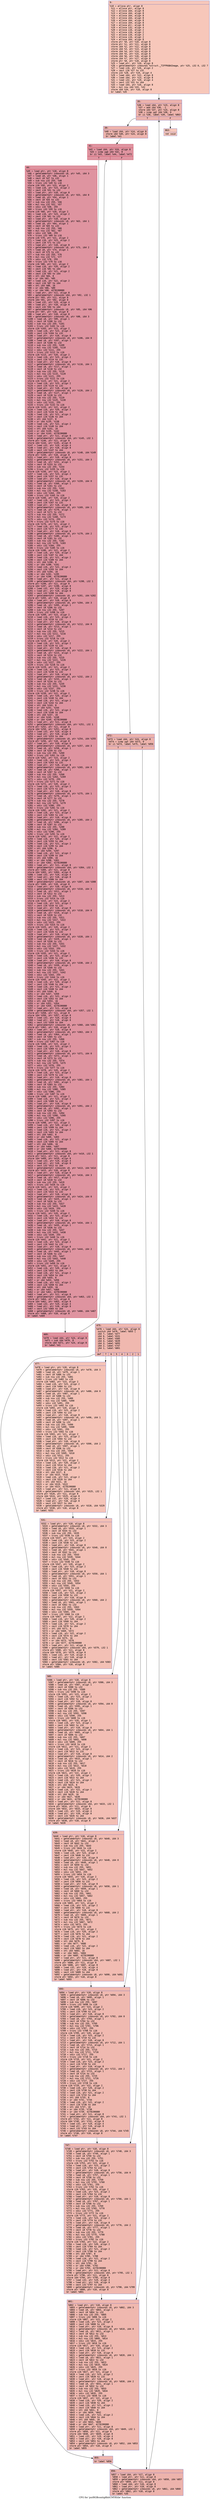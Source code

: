 digraph "CFG for 'putRGBcontig8bitCMYKtile' function" {
	label="CFG for 'putRGBcontig8bitCMYKtile' function";

	Node0x600002a29810 [shape=record,color="#3d50c3ff", style=filled, fillcolor="#ec7f6370" fontname="Courier",label="{9:\l|  %10 = alloca ptr, align 8\l  %11 = alloca ptr, align 8\l  %12 = alloca i64, align 8\l  %13 = alloca i64, align 8\l  %14 = alloca i64, align 8\l  %15 = alloca i64, align 8\l  %16 = alloca i64, align 8\l  %17 = alloca i64, align 8\l  %18 = alloca ptr, align 8\l  %19 = alloca i32, align 4\l  %20 = alloca i16, align 2\l  %21 = alloca i16, align 2\l  %22 = alloca i16, align 2\l  %23 = alloca i16, align 2\l  %24 = alloca i64, align 8\l  store ptr %0, ptr %10, align 8\l  store ptr %1, ptr %11, align 8\l  store i64 %2, ptr %12, align 8\l  store i64 %3, ptr %13, align 8\l  store i64 %4, ptr %14, align 8\l  store i64 %5, ptr %15, align 8\l  store i64 %6, ptr %16, align 8\l  store i64 %7, ptr %17, align 8\l  store ptr %8, ptr %18, align 8\l  %25 = load ptr, ptr %10, align 8\l  %26 = getelementptr inbounds %struct._TIFFRGBAImage, ptr %25, i32 0, i32 7\l  %27 = load i16, ptr %26, align 2\l  %28 = zext i16 %27 to i32\l  store i32 %28, ptr %19, align 4\l  %29 = load i64, ptr %12, align 8\l  %30 = load i64, ptr %13, align 8\l  %31 = load i32, ptr %19, align 4\l  %32 = sext i32 %31 to i64\l  %33 = load i64, ptr %16, align 8\l  %34 = mul nsw i64 %33, %32\l  store i64 %34, ptr %16, align 8\l  br label %35\l}"];
	Node0x600002a29810 -> Node0x600002a29860[tooltip="9 -> 35\nProbability 100.00%" ];
	Node0x600002a29860 [shape=record,color="#3d50c3ff", style=filled, fillcolor="#d6524470" fontname="Courier",label="{35:\l|  %36 = load i64, ptr %15, align 8\l  %37 = add i64 %36, -1\l  store i64 %37, ptr %15, align 8\l  %38 = icmp ugt i64 %36, 0\l  br i1 %38, label %39, label %863\l|{<s0>T|<s1>F}}"];
	Node0x600002a29860:s0 -> Node0x600002a298b0[tooltip="35 -> 39\nProbability 96.88%" ];
	Node0x600002a29860:s1 -> Node0x600002a29d60[tooltip="35 -> 863\nProbability 3.12%" ];
	Node0x600002a298b0 [shape=record,color="#3d50c3ff", style=filled, fillcolor="#d6524470" fontname="Courier",label="{39:\l|  %40 = load i64, ptr %14, align 8\l  store i64 %40, ptr %24, align 8\l  br label %41\l}"];
	Node0x600002a298b0 -> Node0x600002a29900[tooltip="39 -> 41\nProbability 100.00%" ];
	Node0x600002a29900 [shape=record,color="#b70d28ff", style=filled, fillcolor="#b70d2870" fontname="Courier",label="{41:\l|  %42 = load i64, ptr %24, align 8\l  %43 = icmp uge i64 %42, 8\l  br i1 %43, label %44, label %472\l|{<s0>T|<s1>F}}"];
	Node0x600002a29900:s0 -> Node0x600002a29950[tooltip="41 -> 44\nProbability 96.88%" ];
	Node0x600002a29900:s1 -> Node0x600002a299f0[tooltip="41 -> 472\nProbability 3.12%" ];
	Node0x600002a29950 [shape=record,color="#b70d28ff", style=filled, fillcolor="#b70d2870" fontname="Courier",label="{44:\l|  %45 = load ptr, ptr %18, align 8\l  %46 = getelementptr inbounds i8, ptr %45, i64 3\l  %47 = load i8, ptr %46, align 1\l  %48 = zext i8 %47 to i32\l  %49 = sub nsw i32 255, %48\l  %50 = trunc i32 %49 to i16\l  store i16 %50, ptr %23, align 2\l  %51 = load i16, ptr %23, align 2\l  %52 = zext i16 %51 to i32\l  %53 = load ptr, ptr %18, align 8\l  %54 = getelementptr inbounds i8, ptr %53, i64 0\l  %55 = load i8, ptr %54, align 1\l  %56 = zext i8 %55 to i32\l  %57 = sub nsw i32 255, %56\l  %58 = mul nsw i32 %52, %57\l  %59 = sdiv i32 %58, 255\l  %60 = trunc i32 %59 to i16\l  store i16 %60, ptr %20, align 2\l  %61 = load i16, ptr %23, align 2\l  %62 = zext i16 %61 to i32\l  %63 = load ptr, ptr %18, align 8\l  %64 = getelementptr inbounds i8, ptr %63, i64 1\l  %65 = load i8, ptr %64, align 1\l  %66 = zext i8 %65 to i32\l  %67 = sub nsw i32 255, %66\l  %68 = mul nsw i32 %62, %67\l  %69 = sdiv i32 %68, 255\l  %70 = trunc i32 %69 to i16\l  store i16 %70, ptr %21, align 2\l  %71 = load i16, ptr %23, align 2\l  %72 = zext i16 %71 to i32\l  %73 = load ptr, ptr %18, align 8\l  %74 = getelementptr inbounds i8, ptr %73, i64 2\l  %75 = load i8, ptr %74, align 1\l  %76 = zext i8 %75 to i32\l  %77 = sub nsw i32 255, %76\l  %78 = mul nsw i32 %72, %77\l  %79 = sdiv i32 %78, 255\l  %80 = trunc i32 %79 to i16\l  store i16 %80, ptr %22, align 2\l  %81 = load i16, ptr %20, align 2\l  %82 = zext i16 %81 to i64\l  %83 = load i16, ptr %21, align 2\l  %84 = zext i16 %83 to i64\l  %85 = shl i64 %84, 8\l  %86 = or i64 %82, %85\l  %87 = load i16, ptr %22, align 2\l  %88 = zext i16 %87 to i64\l  %89 = shl i64 %88, 16\l  %90 = or i64 %86, %89\l  %91 = or i64 %90, 4278190080\l  %92 = load ptr, ptr %11, align 8\l  %93 = getelementptr inbounds i64, ptr %92, i32 1\l  store ptr %93, ptr %11, align 8\l  store i64 %91, ptr %92, align 8\l  %94 = load i32, ptr %19, align 4\l  %95 = load ptr, ptr %18, align 8\l  %96 = sext i32 %94 to i64\l  %97 = getelementptr inbounds i8, ptr %95, i64 %96\l  store ptr %97, ptr %18, align 8\l  %98 = load ptr, ptr %18, align 8\l  %99 = getelementptr inbounds i8, ptr %98, i64 3\l  %100 = load i8, ptr %99, align 1\l  %101 = zext i8 %100 to i32\l  %102 = sub nsw i32 255, %101\l  %103 = trunc i32 %102 to i16\l  store i16 %103, ptr %23, align 2\l  %104 = load i16, ptr %23, align 2\l  %105 = zext i16 %104 to i32\l  %106 = load ptr, ptr %18, align 8\l  %107 = getelementptr inbounds i8, ptr %106, i64 0\l  %108 = load i8, ptr %107, align 1\l  %109 = zext i8 %108 to i32\l  %110 = sub nsw i32 255, %109\l  %111 = mul nsw i32 %105, %110\l  %112 = sdiv i32 %111, 255\l  %113 = trunc i32 %112 to i16\l  store i16 %113, ptr %20, align 2\l  %114 = load i16, ptr %23, align 2\l  %115 = zext i16 %114 to i32\l  %116 = load ptr, ptr %18, align 8\l  %117 = getelementptr inbounds i8, ptr %116, i64 1\l  %118 = load i8, ptr %117, align 1\l  %119 = zext i8 %118 to i32\l  %120 = sub nsw i32 255, %119\l  %121 = mul nsw i32 %115, %120\l  %122 = sdiv i32 %121, 255\l  %123 = trunc i32 %122 to i16\l  store i16 %123, ptr %21, align 2\l  %124 = load i16, ptr %23, align 2\l  %125 = zext i16 %124 to i32\l  %126 = load ptr, ptr %18, align 8\l  %127 = getelementptr inbounds i8, ptr %126, i64 2\l  %128 = load i8, ptr %127, align 1\l  %129 = zext i8 %128 to i32\l  %130 = sub nsw i32 255, %129\l  %131 = mul nsw i32 %125, %130\l  %132 = sdiv i32 %131, 255\l  %133 = trunc i32 %132 to i16\l  store i16 %133, ptr %22, align 2\l  %134 = load i16, ptr %20, align 2\l  %135 = zext i16 %134 to i64\l  %136 = load i16, ptr %21, align 2\l  %137 = zext i16 %136 to i64\l  %138 = shl i64 %137, 8\l  %139 = or i64 %135, %138\l  %140 = load i16, ptr %22, align 2\l  %141 = zext i16 %140 to i64\l  %142 = shl i64 %141, 16\l  %143 = or i64 %139, %142\l  %144 = or i64 %143, 4278190080\l  %145 = load ptr, ptr %11, align 8\l  %146 = getelementptr inbounds i64, ptr %145, i32 1\l  store ptr %146, ptr %11, align 8\l  store i64 %144, ptr %145, align 8\l  %147 = load i32, ptr %19, align 4\l  %148 = load ptr, ptr %18, align 8\l  %149 = sext i32 %147 to i64\l  %150 = getelementptr inbounds i8, ptr %148, i64 %149\l  store ptr %150, ptr %18, align 8\l  %151 = load ptr, ptr %18, align 8\l  %152 = getelementptr inbounds i8, ptr %151, i64 3\l  %153 = load i8, ptr %152, align 1\l  %154 = zext i8 %153 to i32\l  %155 = sub nsw i32 255, %154\l  %156 = trunc i32 %155 to i16\l  store i16 %156, ptr %23, align 2\l  %157 = load i16, ptr %23, align 2\l  %158 = zext i16 %157 to i32\l  %159 = load ptr, ptr %18, align 8\l  %160 = getelementptr inbounds i8, ptr %159, i64 0\l  %161 = load i8, ptr %160, align 1\l  %162 = zext i8 %161 to i32\l  %163 = sub nsw i32 255, %162\l  %164 = mul nsw i32 %158, %163\l  %165 = sdiv i32 %164, 255\l  %166 = trunc i32 %165 to i16\l  store i16 %166, ptr %20, align 2\l  %167 = load i16, ptr %23, align 2\l  %168 = zext i16 %167 to i32\l  %169 = load ptr, ptr %18, align 8\l  %170 = getelementptr inbounds i8, ptr %169, i64 1\l  %171 = load i8, ptr %170, align 1\l  %172 = zext i8 %171 to i32\l  %173 = sub nsw i32 255, %172\l  %174 = mul nsw i32 %168, %173\l  %175 = sdiv i32 %174, 255\l  %176 = trunc i32 %175 to i16\l  store i16 %176, ptr %21, align 2\l  %177 = load i16, ptr %23, align 2\l  %178 = zext i16 %177 to i32\l  %179 = load ptr, ptr %18, align 8\l  %180 = getelementptr inbounds i8, ptr %179, i64 2\l  %181 = load i8, ptr %180, align 1\l  %182 = zext i8 %181 to i32\l  %183 = sub nsw i32 255, %182\l  %184 = mul nsw i32 %178, %183\l  %185 = sdiv i32 %184, 255\l  %186 = trunc i32 %185 to i16\l  store i16 %186, ptr %22, align 2\l  %187 = load i16, ptr %20, align 2\l  %188 = zext i16 %187 to i64\l  %189 = load i16, ptr %21, align 2\l  %190 = zext i16 %189 to i64\l  %191 = shl i64 %190, 8\l  %192 = or i64 %188, %191\l  %193 = load i16, ptr %22, align 2\l  %194 = zext i16 %193 to i64\l  %195 = shl i64 %194, 16\l  %196 = or i64 %192, %195\l  %197 = or i64 %196, 4278190080\l  %198 = load ptr, ptr %11, align 8\l  %199 = getelementptr inbounds i64, ptr %198, i32 1\l  store ptr %199, ptr %11, align 8\l  store i64 %197, ptr %198, align 8\l  %200 = load i32, ptr %19, align 4\l  %201 = load ptr, ptr %18, align 8\l  %202 = sext i32 %200 to i64\l  %203 = getelementptr inbounds i8, ptr %201, i64 %202\l  store ptr %203, ptr %18, align 8\l  %204 = load ptr, ptr %18, align 8\l  %205 = getelementptr inbounds i8, ptr %204, i64 3\l  %206 = load i8, ptr %205, align 1\l  %207 = zext i8 %206 to i32\l  %208 = sub nsw i32 255, %207\l  %209 = trunc i32 %208 to i16\l  store i16 %209, ptr %23, align 2\l  %210 = load i16, ptr %23, align 2\l  %211 = zext i16 %210 to i32\l  %212 = load ptr, ptr %18, align 8\l  %213 = getelementptr inbounds i8, ptr %212, i64 0\l  %214 = load i8, ptr %213, align 1\l  %215 = zext i8 %214 to i32\l  %216 = sub nsw i32 255, %215\l  %217 = mul nsw i32 %211, %216\l  %218 = sdiv i32 %217, 255\l  %219 = trunc i32 %218 to i16\l  store i16 %219, ptr %20, align 2\l  %220 = load i16, ptr %23, align 2\l  %221 = zext i16 %220 to i32\l  %222 = load ptr, ptr %18, align 8\l  %223 = getelementptr inbounds i8, ptr %222, i64 1\l  %224 = load i8, ptr %223, align 1\l  %225 = zext i8 %224 to i32\l  %226 = sub nsw i32 255, %225\l  %227 = mul nsw i32 %221, %226\l  %228 = sdiv i32 %227, 255\l  %229 = trunc i32 %228 to i16\l  store i16 %229, ptr %21, align 2\l  %230 = load i16, ptr %23, align 2\l  %231 = zext i16 %230 to i32\l  %232 = load ptr, ptr %18, align 8\l  %233 = getelementptr inbounds i8, ptr %232, i64 2\l  %234 = load i8, ptr %233, align 1\l  %235 = zext i8 %234 to i32\l  %236 = sub nsw i32 255, %235\l  %237 = mul nsw i32 %231, %236\l  %238 = sdiv i32 %237, 255\l  %239 = trunc i32 %238 to i16\l  store i16 %239, ptr %22, align 2\l  %240 = load i16, ptr %20, align 2\l  %241 = zext i16 %240 to i64\l  %242 = load i16, ptr %21, align 2\l  %243 = zext i16 %242 to i64\l  %244 = shl i64 %243, 8\l  %245 = or i64 %241, %244\l  %246 = load i16, ptr %22, align 2\l  %247 = zext i16 %246 to i64\l  %248 = shl i64 %247, 16\l  %249 = or i64 %245, %248\l  %250 = or i64 %249, 4278190080\l  %251 = load ptr, ptr %11, align 8\l  %252 = getelementptr inbounds i64, ptr %251, i32 1\l  store ptr %252, ptr %11, align 8\l  store i64 %250, ptr %251, align 8\l  %253 = load i32, ptr %19, align 4\l  %254 = load ptr, ptr %18, align 8\l  %255 = sext i32 %253 to i64\l  %256 = getelementptr inbounds i8, ptr %254, i64 %255\l  store ptr %256, ptr %18, align 8\l  %257 = load ptr, ptr %18, align 8\l  %258 = getelementptr inbounds i8, ptr %257, i64 3\l  %259 = load i8, ptr %258, align 1\l  %260 = zext i8 %259 to i32\l  %261 = sub nsw i32 255, %260\l  %262 = trunc i32 %261 to i16\l  store i16 %262, ptr %23, align 2\l  %263 = load i16, ptr %23, align 2\l  %264 = zext i16 %263 to i32\l  %265 = load ptr, ptr %18, align 8\l  %266 = getelementptr inbounds i8, ptr %265, i64 0\l  %267 = load i8, ptr %266, align 1\l  %268 = zext i8 %267 to i32\l  %269 = sub nsw i32 255, %268\l  %270 = mul nsw i32 %264, %269\l  %271 = sdiv i32 %270, 255\l  %272 = trunc i32 %271 to i16\l  store i16 %272, ptr %20, align 2\l  %273 = load i16, ptr %23, align 2\l  %274 = zext i16 %273 to i32\l  %275 = load ptr, ptr %18, align 8\l  %276 = getelementptr inbounds i8, ptr %275, i64 1\l  %277 = load i8, ptr %276, align 1\l  %278 = zext i8 %277 to i32\l  %279 = sub nsw i32 255, %278\l  %280 = mul nsw i32 %274, %279\l  %281 = sdiv i32 %280, 255\l  %282 = trunc i32 %281 to i16\l  store i16 %282, ptr %21, align 2\l  %283 = load i16, ptr %23, align 2\l  %284 = zext i16 %283 to i32\l  %285 = load ptr, ptr %18, align 8\l  %286 = getelementptr inbounds i8, ptr %285, i64 2\l  %287 = load i8, ptr %286, align 1\l  %288 = zext i8 %287 to i32\l  %289 = sub nsw i32 255, %288\l  %290 = mul nsw i32 %284, %289\l  %291 = sdiv i32 %290, 255\l  %292 = trunc i32 %291 to i16\l  store i16 %292, ptr %22, align 2\l  %293 = load i16, ptr %20, align 2\l  %294 = zext i16 %293 to i64\l  %295 = load i16, ptr %21, align 2\l  %296 = zext i16 %295 to i64\l  %297 = shl i64 %296, 8\l  %298 = or i64 %294, %297\l  %299 = load i16, ptr %22, align 2\l  %300 = zext i16 %299 to i64\l  %301 = shl i64 %300, 16\l  %302 = or i64 %298, %301\l  %303 = or i64 %302, 4278190080\l  %304 = load ptr, ptr %11, align 8\l  %305 = getelementptr inbounds i64, ptr %304, i32 1\l  store ptr %305, ptr %11, align 8\l  store i64 %303, ptr %304, align 8\l  %306 = load i32, ptr %19, align 4\l  %307 = load ptr, ptr %18, align 8\l  %308 = sext i32 %306 to i64\l  %309 = getelementptr inbounds i8, ptr %307, i64 %308\l  store ptr %309, ptr %18, align 8\l  %310 = load ptr, ptr %18, align 8\l  %311 = getelementptr inbounds i8, ptr %310, i64 3\l  %312 = load i8, ptr %311, align 1\l  %313 = zext i8 %312 to i32\l  %314 = sub nsw i32 255, %313\l  %315 = trunc i32 %314 to i16\l  store i16 %315, ptr %23, align 2\l  %316 = load i16, ptr %23, align 2\l  %317 = zext i16 %316 to i32\l  %318 = load ptr, ptr %18, align 8\l  %319 = getelementptr inbounds i8, ptr %318, i64 0\l  %320 = load i8, ptr %319, align 1\l  %321 = zext i8 %320 to i32\l  %322 = sub nsw i32 255, %321\l  %323 = mul nsw i32 %317, %322\l  %324 = sdiv i32 %323, 255\l  %325 = trunc i32 %324 to i16\l  store i16 %325, ptr %20, align 2\l  %326 = load i16, ptr %23, align 2\l  %327 = zext i16 %326 to i32\l  %328 = load ptr, ptr %18, align 8\l  %329 = getelementptr inbounds i8, ptr %328, i64 1\l  %330 = load i8, ptr %329, align 1\l  %331 = zext i8 %330 to i32\l  %332 = sub nsw i32 255, %331\l  %333 = mul nsw i32 %327, %332\l  %334 = sdiv i32 %333, 255\l  %335 = trunc i32 %334 to i16\l  store i16 %335, ptr %21, align 2\l  %336 = load i16, ptr %23, align 2\l  %337 = zext i16 %336 to i32\l  %338 = load ptr, ptr %18, align 8\l  %339 = getelementptr inbounds i8, ptr %338, i64 2\l  %340 = load i8, ptr %339, align 1\l  %341 = zext i8 %340 to i32\l  %342 = sub nsw i32 255, %341\l  %343 = mul nsw i32 %337, %342\l  %344 = sdiv i32 %343, 255\l  %345 = trunc i32 %344 to i16\l  store i16 %345, ptr %22, align 2\l  %346 = load i16, ptr %20, align 2\l  %347 = zext i16 %346 to i64\l  %348 = load i16, ptr %21, align 2\l  %349 = zext i16 %348 to i64\l  %350 = shl i64 %349, 8\l  %351 = or i64 %347, %350\l  %352 = load i16, ptr %22, align 2\l  %353 = zext i16 %352 to i64\l  %354 = shl i64 %353, 16\l  %355 = or i64 %351, %354\l  %356 = or i64 %355, 4278190080\l  %357 = load ptr, ptr %11, align 8\l  %358 = getelementptr inbounds i64, ptr %357, i32 1\l  store ptr %358, ptr %11, align 8\l  store i64 %356, ptr %357, align 8\l  %359 = load i32, ptr %19, align 4\l  %360 = load ptr, ptr %18, align 8\l  %361 = sext i32 %359 to i64\l  %362 = getelementptr inbounds i8, ptr %360, i64 %361\l  store ptr %362, ptr %18, align 8\l  %363 = load ptr, ptr %18, align 8\l  %364 = getelementptr inbounds i8, ptr %363, i64 3\l  %365 = load i8, ptr %364, align 1\l  %366 = zext i8 %365 to i32\l  %367 = sub nsw i32 255, %366\l  %368 = trunc i32 %367 to i16\l  store i16 %368, ptr %23, align 2\l  %369 = load i16, ptr %23, align 2\l  %370 = zext i16 %369 to i32\l  %371 = load ptr, ptr %18, align 8\l  %372 = getelementptr inbounds i8, ptr %371, i64 0\l  %373 = load i8, ptr %372, align 1\l  %374 = zext i8 %373 to i32\l  %375 = sub nsw i32 255, %374\l  %376 = mul nsw i32 %370, %375\l  %377 = sdiv i32 %376, 255\l  %378 = trunc i32 %377 to i16\l  store i16 %378, ptr %20, align 2\l  %379 = load i16, ptr %23, align 2\l  %380 = zext i16 %379 to i32\l  %381 = load ptr, ptr %18, align 8\l  %382 = getelementptr inbounds i8, ptr %381, i64 1\l  %383 = load i8, ptr %382, align 1\l  %384 = zext i8 %383 to i32\l  %385 = sub nsw i32 255, %384\l  %386 = mul nsw i32 %380, %385\l  %387 = sdiv i32 %386, 255\l  %388 = trunc i32 %387 to i16\l  store i16 %388, ptr %21, align 2\l  %389 = load i16, ptr %23, align 2\l  %390 = zext i16 %389 to i32\l  %391 = load ptr, ptr %18, align 8\l  %392 = getelementptr inbounds i8, ptr %391, i64 2\l  %393 = load i8, ptr %392, align 1\l  %394 = zext i8 %393 to i32\l  %395 = sub nsw i32 255, %394\l  %396 = mul nsw i32 %390, %395\l  %397 = sdiv i32 %396, 255\l  %398 = trunc i32 %397 to i16\l  store i16 %398, ptr %22, align 2\l  %399 = load i16, ptr %20, align 2\l  %400 = zext i16 %399 to i64\l  %401 = load i16, ptr %21, align 2\l  %402 = zext i16 %401 to i64\l  %403 = shl i64 %402, 8\l  %404 = or i64 %400, %403\l  %405 = load i16, ptr %22, align 2\l  %406 = zext i16 %405 to i64\l  %407 = shl i64 %406, 16\l  %408 = or i64 %404, %407\l  %409 = or i64 %408, 4278190080\l  %410 = load ptr, ptr %11, align 8\l  %411 = getelementptr inbounds i64, ptr %410, i32 1\l  store ptr %411, ptr %11, align 8\l  store i64 %409, ptr %410, align 8\l  %412 = load i32, ptr %19, align 4\l  %413 = load ptr, ptr %18, align 8\l  %414 = sext i32 %412 to i64\l  %415 = getelementptr inbounds i8, ptr %413, i64 %414\l  store ptr %415, ptr %18, align 8\l  %416 = load ptr, ptr %18, align 8\l  %417 = getelementptr inbounds i8, ptr %416, i64 3\l  %418 = load i8, ptr %417, align 1\l  %419 = zext i8 %418 to i32\l  %420 = sub nsw i32 255, %419\l  %421 = trunc i32 %420 to i16\l  store i16 %421, ptr %23, align 2\l  %422 = load i16, ptr %23, align 2\l  %423 = zext i16 %422 to i32\l  %424 = load ptr, ptr %18, align 8\l  %425 = getelementptr inbounds i8, ptr %424, i64 0\l  %426 = load i8, ptr %425, align 1\l  %427 = zext i8 %426 to i32\l  %428 = sub nsw i32 255, %427\l  %429 = mul nsw i32 %423, %428\l  %430 = sdiv i32 %429, 255\l  %431 = trunc i32 %430 to i16\l  store i16 %431, ptr %20, align 2\l  %432 = load i16, ptr %23, align 2\l  %433 = zext i16 %432 to i32\l  %434 = load ptr, ptr %18, align 8\l  %435 = getelementptr inbounds i8, ptr %434, i64 1\l  %436 = load i8, ptr %435, align 1\l  %437 = zext i8 %436 to i32\l  %438 = sub nsw i32 255, %437\l  %439 = mul nsw i32 %433, %438\l  %440 = sdiv i32 %439, 255\l  %441 = trunc i32 %440 to i16\l  store i16 %441, ptr %21, align 2\l  %442 = load i16, ptr %23, align 2\l  %443 = zext i16 %442 to i32\l  %444 = load ptr, ptr %18, align 8\l  %445 = getelementptr inbounds i8, ptr %444, i64 2\l  %446 = load i8, ptr %445, align 1\l  %447 = zext i8 %446 to i32\l  %448 = sub nsw i32 255, %447\l  %449 = mul nsw i32 %443, %448\l  %450 = sdiv i32 %449, 255\l  %451 = trunc i32 %450 to i16\l  store i16 %451, ptr %22, align 2\l  %452 = load i16, ptr %20, align 2\l  %453 = zext i16 %452 to i64\l  %454 = load i16, ptr %21, align 2\l  %455 = zext i16 %454 to i64\l  %456 = shl i64 %455, 8\l  %457 = or i64 %453, %456\l  %458 = load i16, ptr %22, align 2\l  %459 = zext i16 %458 to i64\l  %460 = shl i64 %459, 16\l  %461 = or i64 %457, %460\l  %462 = or i64 %461, 4278190080\l  %463 = load ptr, ptr %11, align 8\l  %464 = getelementptr inbounds i64, ptr %463, i32 1\l  store ptr %464, ptr %11, align 8\l  store i64 %462, ptr %463, align 8\l  %465 = load i32, ptr %19, align 4\l  %466 = load ptr, ptr %18, align 8\l  %467 = sext i32 %465 to i64\l  %468 = getelementptr inbounds i8, ptr %466, i64 %467\l  store ptr %468, ptr %18, align 8\l  br label %469\l}"];
	Node0x600002a29950 -> Node0x600002a299a0[tooltip="44 -> 469\nProbability 100.00%" ];
	Node0x600002a299a0 [shape=record,color="#b70d28ff", style=filled, fillcolor="#b70d2870" fontname="Courier",label="{469:\l|  %470 = load i64, ptr %24, align 8\l  %471 = sub i64 %470, 8\l  store i64 %471, ptr %24, align 8\l  br label %41\l}"];
	Node0x600002a299a0 -> Node0x600002a29900[tooltip="469 -> 41\nProbability 100.00%" ];
	Node0x600002a299f0 [shape=record,color="#3d50c3ff", style=filled, fillcolor="#d6524470" fontname="Courier",label="{472:\l|  %473 = load i64, ptr %24, align 8\l  %474 = icmp ugt i64 %473, 0\l  br i1 %474, label %475, label %856\l|{<s0>T|<s1>F}}"];
	Node0x600002a299f0:s0 -> Node0x600002a29a40[tooltip="472 -> 475\nProbability 50.00%" ];
	Node0x600002a299f0:s1 -> Node0x600002a29d10[tooltip="472 -> 856\nProbability 50.00%" ];
	Node0x600002a29a40 [shape=record,color="#3d50c3ff", style=filled, fillcolor="#dc5d4a70" fontname="Courier",label="{475:\l|  %476 = load i64, ptr %24, align 8\l  switch i64 %476, label %855 [\l    i64 7, label %477\l    i64 6, label %531\l    i64 5, label %585\l    i64 4, label %639\l    i64 3, label %693\l    i64 2, label %747\l    i64 1, label %801\l  ]\l|{<s0>def|<s1>7|<s2>6|<s3>5|<s4>4|<s5>3|<s6>2|<s7>1}}"];
	Node0x600002a29a40:s0 -> Node0x600002a29cc0[tooltip="475 -> 855\nProbability 12.50%" ];
	Node0x600002a29a40:s1 -> Node0x600002a29a90[tooltip="475 -> 477\nProbability 12.50%" ];
	Node0x600002a29a40:s2 -> Node0x600002a29ae0[tooltip="475 -> 531\nProbability 12.50%" ];
	Node0x600002a29a40:s3 -> Node0x600002a29b30[tooltip="475 -> 585\nProbability 12.50%" ];
	Node0x600002a29a40:s4 -> Node0x600002a29b80[tooltip="475 -> 639\nProbability 12.50%" ];
	Node0x600002a29a40:s5 -> Node0x600002a29bd0[tooltip="475 -> 693\nProbability 12.50%" ];
	Node0x600002a29a40:s6 -> Node0x600002a29c20[tooltip="475 -> 747\nProbability 12.50%" ];
	Node0x600002a29a40:s7 -> Node0x600002a29c70[tooltip="475 -> 801\nProbability 12.50%" ];
	Node0x600002a29a90 [shape=record,color="#3d50c3ff", style=filled, fillcolor="#e8765c70" fontname="Courier",label="{477:\l|  %478 = load ptr, ptr %18, align 8\l  %479 = getelementptr inbounds i8, ptr %478, i64 3\l  %480 = load i8, ptr %479, align 1\l  %481 = zext i8 %480 to i32\l  %482 = sub nsw i32 255, %481\l  %483 = trunc i32 %482 to i16\l  store i16 %483, ptr %23, align 2\l  %484 = load i16, ptr %23, align 2\l  %485 = zext i16 %484 to i32\l  %486 = load ptr, ptr %18, align 8\l  %487 = getelementptr inbounds i8, ptr %486, i64 0\l  %488 = load i8, ptr %487, align 1\l  %489 = zext i8 %488 to i32\l  %490 = sub nsw i32 255, %489\l  %491 = mul nsw i32 %485, %490\l  %492 = sdiv i32 %491, 255\l  %493 = trunc i32 %492 to i16\l  store i16 %493, ptr %20, align 2\l  %494 = load i16, ptr %23, align 2\l  %495 = zext i16 %494 to i32\l  %496 = load ptr, ptr %18, align 8\l  %497 = getelementptr inbounds i8, ptr %496, i64 1\l  %498 = load i8, ptr %497, align 1\l  %499 = zext i8 %498 to i32\l  %500 = sub nsw i32 255, %499\l  %501 = mul nsw i32 %495, %500\l  %502 = sdiv i32 %501, 255\l  %503 = trunc i32 %502 to i16\l  store i16 %503, ptr %21, align 2\l  %504 = load i16, ptr %23, align 2\l  %505 = zext i16 %504 to i32\l  %506 = load ptr, ptr %18, align 8\l  %507 = getelementptr inbounds i8, ptr %506, i64 2\l  %508 = load i8, ptr %507, align 1\l  %509 = zext i8 %508 to i32\l  %510 = sub nsw i32 255, %509\l  %511 = mul nsw i32 %505, %510\l  %512 = sdiv i32 %511, 255\l  %513 = trunc i32 %512 to i16\l  store i16 %513, ptr %22, align 2\l  %514 = load i16, ptr %20, align 2\l  %515 = zext i16 %514 to i64\l  %516 = load i16, ptr %21, align 2\l  %517 = zext i16 %516 to i64\l  %518 = shl i64 %517, 8\l  %519 = or i64 %515, %518\l  %520 = load i16, ptr %22, align 2\l  %521 = zext i16 %520 to i64\l  %522 = shl i64 %521, 16\l  %523 = or i64 %519, %522\l  %524 = or i64 %523, 4278190080\l  %525 = load ptr, ptr %11, align 8\l  %526 = getelementptr inbounds i64, ptr %525, i32 1\l  store ptr %526, ptr %11, align 8\l  store i64 %524, ptr %525, align 8\l  %527 = load i32, ptr %19, align 4\l  %528 = load ptr, ptr %18, align 8\l  %529 = sext i32 %527 to i64\l  %530 = getelementptr inbounds i8, ptr %528, i64 %529\l  store ptr %530, ptr %18, align 8\l  br label %531\l}"];
	Node0x600002a29a90 -> Node0x600002a29ae0[tooltip="477 -> 531\nProbability 100.00%" ];
	Node0x600002a29ae0 [shape=record,color="#3d50c3ff", style=filled, fillcolor="#e5705870" fontname="Courier",label="{531:\l|  %532 = load ptr, ptr %18, align 8\l  %533 = getelementptr inbounds i8, ptr %532, i64 3\l  %534 = load i8, ptr %533, align 1\l  %535 = zext i8 %534 to i32\l  %536 = sub nsw i32 255, %535\l  %537 = trunc i32 %536 to i16\l  store i16 %537, ptr %23, align 2\l  %538 = load i16, ptr %23, align 2\l  %539 = zext i16 %538 to i32\l  %540 = load ptr, ptr %18, align 8\l  %541 = getelementptr inbounds i8, ptr %540, i64 0\l  %542 = load i8, ptr %541, align 1\l  %543 = zext i8 %542 to i32\l  %544 = sub nsw i32 255, %543\l  %545 = mul nsw i32 %539, %544\l  %546 = sdiv i32 %545, 255\l  %547 = trunc i32 %546 to i16\l  store i16 %547, ptr %20, align 2\l  %548 = load i16, ptr %23, align 2\l  %549 = zext i16 %548 to i32\l  %550 = load ptr, ptr %18, align 8\l  %551 = getelementptr inbounds i8, ptr %550, i64 1\l  %552 = load i8, ptr %551, align 1\l  %553 = zext i8 %552 to i32\l  %554 = sub nsw i32 255, %553\l  %555 = mul nsw i32 %549, %554\l  %556 = sdiv i32 %555, 255\l  %557 = trunc i32 %556 to i16\l  store i16 %557, ptr %21, align 2\l  %558 = load i16, ptr %23, align 2\l  %559 = zext i16 %558 to i32\l  %560 = load ptr, ptr %18, align 8\l  %561 = getelementptr inbounds i8, ptr %560, i64 2\l  %562 = load i8, ptr %561, align 1\l  %563 = zext i8 %562 to i32\l  %564 = sub nsw i32 255, %563\l  %565 = mul nsw i32 %559, %564\l  %566 = sdiv i32 %565, 255\l  %567 = trunc i32 %566 to i16\l  store i16 %567, ptr %22, align 2\l  %568 = load i16, ptr %20, align 2\l  %569 = zext i16 %568 to i64\l  %570 = load i16, ptr %21, align 2\l  %571 = zext i16 %570 to i64\l  %572 = shl i64 %571, 8\l  %573 = or i64 %569, %572\l  %574 = load i16, ptr %22, align 2\l  %575 = zext i16 %574 to i64\l  %576 = shl i64 %575, 16\l  %577 = or i64 %573, %576\l  %578 = or i64 %577, 4278190080\l  %579 = load ptr, ptr %11, align 8\l  %580 = getelementptr inbounds i64, ptr %579, i32 1\l  store ptr %580, ptr %11, align 8\l  store i64 %578, ptr %579, align 8\l  %581 = load i32, ptr %19, align 4\l  %582 = load ptr, ptr %18, align 8\l  %583 = sext i32 %581 to i64\l  %584 = getelementptr inbounds i8, ptr %582, i64 %583\l  store ptr %584, ptr %18, align 8\l  br label %585\l}"];
	Node0x600002a29ae0 -> Node0x600002a29b30[tooltip="531 -> 585\nProbability 100.00%" ];
	Node0x600002a29b30 [shape=record,color="#3d50c3ff", style=filled, fillcolor="#e36c5570" fontname="Courier",label="{585:\l|  %586 = load ptr, ptr %18, align 8\l  %587 = getelementptr inbounds i8, ptr %586, i64 3\l  %588 = load i8, ptr %587, align 1\l  %589 = zext i8 %588 to i32\l  %590 = sub nsw i32 255, %589\l  %591 = trunc i32 %590 to i16\l  store i16 %591, ptr %23, align 2\l  %592 = load i16, ptr %23, align 2\l  %593 = zext i16 %592 to i32\l  %594 = load ptr, ptr %18, align 8\l  %595 = getelementptr inbounds i8, ptr %594, i64 0\l  %596 = load i8, ptr %595, align 1\l  %597 = zext i8 %596 to i32\l  %598 = sub nsw i32 255, %597\l  %599 = mul nsw i32 %593, %598\l  %600 = sdiv i32 %599, 255\l  %601 = trunc i32 %600 to i16\l  store i16 %601, ptr %20, align 2\l  %602 = load i16, ptr %23, align 2\l  %603 = zext i16 %602 to i32\l  %604 = load ptr, ptr %18, align 8\l  %605 = getelementptr inbounds i8, ptr %604, i64 1\l  %606 = load i8, ptr %605, align 1\l  %607 = zext i8 %606 to i32\l  %608 = sub nsw i32 255, %607\l  %609 = mul nsw i32 %603, %608\l  %610 = sdiv i32 %609, 255\l  %611 = trunc i32 %610 to i16\l  store i16 %611, ptr %21, align 2\l  %612 = load i16, ptr %23, align 2\l  %613 = zext i16 %612 to i32\l  %614 = load ptr, ptr %18, align 8\l  %615 = getelementptr inbounds i8, ptr %614, i64 2\l  %616 = load i8, ptr %615, align 1\l  %617 = zext i8 %616 to i32\l  %618 = sub nsw i32 255, %617\l  %619 = mul nsw i32 %613, %618\l  %620 = sdiv i32 %619, 255\l  %621 = trunc i32 %620 to i16\l  store i16 %621, ptr %22, align 2\l  %622 = load i16, ptr %20, align 2\l  %623 = zext i16 %622 to i64\l  %624 = load i16, ptr %21, align 2\l  %625 = zext i16 %624 to i64\l  %626 = shl i64 %625, 8\l  %627 = or i64 %623, %626\l  %628 = load i16, ptr %22, align 2\l  %629 = zext i16 %628 to i64\l  %630 = shl i64 %629, 16\l  %631 = or i64 %627, %630\l  %632 = or i64 %631, 4278190080\l  %633 = load ptr, ptr %11, align 8\l  %634 = getelementptr inbounds i64, ptr %633, i32 1\l  store ptr %634, ptr %11, align 8\l  store i64 %632, ptr %633, align 8\l  %635 = load i32, ptr %19, align 4\l  %636 = load ptr, ptr %18, align 8\l  %637 = sext i32 %635 to i64\l  %638 = getelementptr inbounds i8, ptr %636, i64 %637\l  store ptr %638, ptr %18, align 8\l  br label %639\l}"];
	Node0x600002a29b30 -> Node0x600002a29b80[tooltip="585 -> 639\nProbability 100.00%" ];
	Node0x600002a29b80 [shape=record,color="#3d50c3ff", style=filled, fillcolor="#e1675170" fontname="Courier",label="{639:\l|  %640 = load ptr, ptr %18, align 8\l  %641 = getelementptr inbounds i8, ptr %640, i64 3\l  %642 = load i8, ptr %641, align 1\l  %643 = zext i8 %642 to i32\l  %644 = sub nsw i32 255, %643\l  %645 = trunc i32 %644 to i16\l  store i16 %645, ptr %23, align 2\l  %646 = load i16, ptr %23, align 2\l  %647 = zext i16 %646 to i32\l  %648 = load ptr, ptr %18, align 8\l  %649 = getelementptr inbounds i8, ptr %648, i64 0\l  %650 = load i8, ptr %649, align 1\l  %651 = zext i8 %650 to i32\l  %652 = sub nsw i32 255, %651\l  %653 = mul nsw i32 %647, %652\l  %654 = sdiv i32 %653, 255\l  %655 = trunc i32 %654 to i16\l  store i16 %655, ptr %20, align 2\l  %656 = load i16, ptr %23, align 2\l  %657 = zext i16 %656 to i32\l  %658 = load ptr, ptr %18, align 8\l  %659 = getelementptr inbounds i8, ptr %658, i64 1\l  %660 = load i8, ptr %659, align 1\l  %661 = zext i8 %660 to i32\l  %662 = sub nsw i32 255, %661\l  %663 = mul nsw i32 %657, %662\l  %664 = sdiv i32 %663, 255\l  %665 = trunc i32 %664 to i16\l  store i16 %665, ptr %21, align 2\l  %666 = load i16, ptr %23, align 2\l  %667 = zext i16 %666 to i32\l  %668 = load ptr, ptr %18, align 8\l  %669 = getelementptr inbounds i8, ptr %668, i64 2\l  %670 = load i8, ptr %669, align 1\l  %671 = zext i8 %670 to i32\l  %672 = sub nsw i32 255, %671\l  %673 = mul nsw i32 %667, %672\l  %674 = sdiv i32 %673, 255\l  %675 = trunc i32 %674 to i16\l  store i16 %675, ptr %22, align 2\l  %676 = load i16, ptr %20, align 2\l  %677 = zext i16 %676 to i64\l  %678 = load i16, ptr %21, align 2\l  %679 = zext i16 %678 to i64\l  %680 = shl i64 %679, 8\l  %681 = or i64 %677, %680\l  %682 = load i16, ptr %22, align 2\l  %683 = zext i16 %682 to i64\l  %684 = shl i64 %683, 16\l  %685 = or i64 %681, %684\l  %686 = or i64 %685, 4278190080\l  %687 = load ptr, ptr %11, align 8\l  %688 = getelementptr inbounds i64, ptr %687, i32 1\l  store ptr %688, ptr %11, align 8\l  store i64 %686, ptr %687, align 8\l  %689 = load i32, ptr %19, align 4\l  %690 = load ptr, ptr %18, align 8\l  %691 = sext i32 %689 to i64\l  %692 = getelementptr inbounds i8, ptr %690, i64 %691\l  store ptr %692, ptr %18, align 8\l  br label %693\l}"];
	Node0x600002a29b80 -> Node0x600002a29bd0[tooltip="639 -> 693\nProbability 100.00%" ];
	Node0x600002a29bd0 [shape=record,color="#3d50c3ff", style=filled, fillcolor="#de614d70" fontname="Courier",label="{693:\l|  %694 = load ptr, ptr %18, align 8\l  %695 = getelementptr inbounds i8, ptr %694, i64 3\l  %696 = load i8, ptr %695, align 1\l  %697 = zext i8 %696 to i32\l  %698 = sub nsw i32 255, %697\l  %699 = trunc i32 %698 to i16\l  store i16 %699, ptr %23, align 2\l  %700 = load i16, ptr %23, align 2\l  %701 = zext i16 %700 to i32\l  %702 = load ptr, ptr %18, align 8\l  %703 = getelementptr inbounds i8, ptr %702, i64 0\l  %704 = load i8, ptr %703, align 1\l  %705 = zext i8 %704 to i32\l  %706 = sub nsw i32 255, %705\l  %707 = mul nsw i32 %701, %706\l  %708 = sdiv i32 %707, 255\l  %709 = trunc i32 %708 to i16\l  store i16 %709, ptr %20, align 2\l  %710 = load i16, ptr %23, align 2\l  %711 = zext i16 %710 to i32\l  %712 = load ptr, ptr %18, align 8\l  %713 = getelementptr inbounds i8, ptr %712, i64 1\l  %714 = load i8, ptr %713, align 1\l  %715 = zext i8 %714 to i32\l  %716 = sub nsw i32 255, %715\l  %717 = mul nsw i32 %711, %716\l  %718 = sdiv i32 %717, 255\l  %719 = trunc i32 %718 to i16\l  store i16 %719, ptr %21, align 2\l  %720 = load i16, ptr %23, align 2\l  %721 = zext i16 %720 to i32\l  %722 = load ptr, ptr %18, align 8\l  %723 = getelementptr inbounds i8, ptr %722, i64 2\l  %724 = load i8, ptr %723, align 1\l  %725 = zext i8 %724 to i32\l  %726 = sub nsw i32 255, %725\l  %727 = mul nsw i32 %721, %726\l  %728 = sdiv i32 %727, 255\l  %729 = trunc i32 %728 to i16\l  store i16 %729, ptr %22, align 2\l  %730 = load i16, ptr %20, align 2\l  %731 = zext i16 %730 to i64\l  %732 = load i16, ptr %21, align 2\l  %733 = zext i16 %732 to i64\l  %734 = shl i64 %733, 8\l  %735 = or i64 %731, %734\l  %736 = load i16, ptr %22, align 2\l  %737 = zext i16 %736 to i64\l  %738 = shl i64 %737, 16\l  %739 = or i64 %735, %738\l  %740 = or i64 %739, 4278190080\l  %741 = load ptr, ptr %11, align 8\l  %742 = getelementptr inbounds i64, ptr %741, i32 1\l  store ptr %742, ptr %11, align 8\l  store i64 %740, ptr %741, align 8\l  %743 = load i32, ptr %19, align 4\l  %744 = load ptr, ptr %18, align 8\l  %745 = sext i32 %743 to i64\l  %746 = getelementptr inbounds i8, ptr %744, i64 %745\l  store ptr %746, ptr %18, align 8\l  br label %747\l}"];
	Node0x600002a29bd0 -> Node0x600002a29c20[tooltip="693 -> 747\nProbability 100.00%" ];
	Node0x600002a29c20 [shape=record,color="#3d50c3ff", style=filled, fillcolor="#de614d70" fontname="Courier",label="{747:\l|  %748 = load ptr, ptr %18, align 8\l  %749 = getelementptr inbounds i8, ptr %748, i64 3\l  %750 = load i8, ptr %749, align 1\l  %751 = zext i8 %750 to i32\l  %752 = sub nsw i32 255, %751\l  %753 = trunc i32 %752 to i16\l  store i16 %753, ptr %23, align 2\l  %754 = load i16, ptr %23, align 2\l  %755 = zext i16 %754 to i32\l  %756 = load ptr, ptr %18, align 8\l  %757 = getelementptr inbounds i8, ptr %756, i64 0\l  %758 = load i8, ptr %757, align 1\l  %759 = zext i8 %758 to i32\l  %760 = sub nsw i32 255, %759\l  %761 = mul nsw i32 %755, %760\l  %762 = sdiv i32 %761, 255\l  %763 = trunc i32 %762 to i16\l  store i16 %763, ptr %20, align 2\l  %764 = load i16, ptr %23, align 2\l  %765 = zext i16 %764 to i32\l  %766 = load ptr, ptr %18, align 8\l  %767 = getelementptr inbounds i8, ptr %766, i64 1\l  %768 = load i8, ptr %767, align 1\l  %769 = zext i8 %768 to i32\l  %770 = sub nsw i32 255, %769\l  %771 = mul nsw i32 %765, %770\l  %772 = sdiv i32 %771, 255\l  %773 = trunc i32 %772 to i16\l  store i16 %773, ptr %21, align 2\l  %774 = load i16, ptr %23, align 2\l  %775 = zext i16 %774 to i32\l  %776 = load ptr, ptr %18, align 8\l  %777 = getelementptr inbounds i8, ptr %776, i64 2\l  %778 = load i8, ptr %777, align 1\l  %779 = zext i8 %778 to i32\l  %780 = sub nsw i32 255, %779\l  %781 = mul nsw i32 %775, %780\l  %782 = sdiv i32 %781, 255\l  %783 = trunc i32 %782 to i16\l  store i16 %783, ptr %22, align 2\l  %784 = load i16, ptr %20, align 2\l  %785 = zext i16 %784 to i64\l  %786 = load i16, ptr %21, align 2\l  %787 = zext i16 %786 to i64\l  %788 = shl i64 %787, 8\l  %789 = or i64 %785, %788\l  %790 = load i16, ptr %22, align 2\l  %791 = zext i16 %790 to i64\l  %792 = shl i64 %791, 16\l  %793 = or i64 %789, %792\l  %794 = or i64 %793, 4278190080\l  %795 = load ptr, ptr %11, align 8\l  %796 = getelementptr inbounds i64, ptr %795, i32 1\l  store ptr %796, ptr %11, align 8\l  store i64 %794, ptr %795, align 8\l  %797 = load i32, ptr %19, align 4\l  %798 = load ptr, ptr %18, align 8\l  %799 = sext i32 %797 to i64\l  %800 = getelementptr inbounds i8, ptr %798, i64 %799\l  store ptr %800, ptr %18, align 8\l  br label %801\l}"];
	Node0x600002a29c20 -> Node0x600002a29c70[tooltip="747 -> 801\nProbability 100.00%" ];
	Node0x600002a29c70 [shape=record,color="#3d50c3ff", style=filled, fillcolor="#dc5d4a70" fontname="Courier",label="{801:\l|  %802 = load ptr, ptr %18, align 8\l  %803 = getelementptr inbounds i8, ptr %802, i64 3\l  %804 = load i8, ptr %803, align 1\l  %805 = zext i8 %804 to i32\l  %806 = sub nsw i32 255, %805\l  %807 = trunc i32 %806 to i16\l  store i16 %807, ptr %23, align 2\l  %808 = load i16, ptr %23, align 2\l  %809 = zext i16 %808 to i32\l  %810 = load ptr, ptr %18, align 8\l  %811 = getelementptr inbounds i8, ptr %810, i64 0\l  %812 = load i8, ptr %811, align 1\l  %813 = zext i8 %812 to i32\l  %814 = sub nsw i32 255, %813\l  %815 = mul nsw i32 %809, %814\l  %816 = sdiv i32 %815, 255\l  %817 = trunc i32 %816 to i16\l  store i16 %817, ptr %20, align 2\l  %818 = load i16, ptr %23, align 2\l  %819 = zext i16 %818 to i32\l  %820 = load ptr, ptr %18, align 8\l  %821 = getelementptr inbounds i8, ptr %820, i64 1\l  %822 = load i8, ptr %821, align 1\l  %823 = zext i8 %822 to i32\l  %824 = sub nsw i32 255, %823\l  %825 = mul nsw i32 %819, %824\l  %826 = sdiv i32 %825, 255\l  %827 = trunc i32 %826 to i16\l  store i16 %827, ptr %21, align 2\l  %828 = load i16, ptr %23, align 2\l  %829 = zext i16 %828 to i32\l  %830 = load ptr, ptr %18, align 8\l  %831 = getelementptr inbounds i8, ptr %830, i64 2\l  %832 = load i8, ptr %831, align 1\l  %833 = zext i8 %832 to i32\l  %834 = sub nsw i32 255, %833\l  %835 = mul nsw i32 %829, %834\l  %836 = sdiv i32 %835, 255\l  %837 = trunc i32 %836 to i16\l  store i16 %837, ptr %22, align 2\l  %838 = load i16, ptr %20, align 2\l  %839 = zext i16 %838 to i64\l  %840 = load i16, ptr %21, align 2\l  %841 = zext i16 %840 to i64\l  %842 = shl i64 %841, 8\l  %843 = or i64 %839, %842\l  %844 = load i16, ptr %22, align 2\l  %845 = zext i16 %844 to i64\l  %846 = shl i64 %845, 16\l  %847 = or i64 %843, %846\l  %848 = or i64 %847, 4278190080\l  %849 = load ptr, ptr %11, align 8\l  %850 = getelementptr inbounds i64, ptr %849, i32 1\l  store ptr %850, ptr %11, align 8\l  store i64 %848, ptr %849, align 8\l  %851 = load i32, ptr %19, align 4\l  %852 = load ptr, ptr %18, align 8\l  %853 = sext i32 %851 to i64\l  %854 = getelementptr inbounds i8, ptr %852, i64 %853\l  store ptr %854, ptr %18, align 8\l  br label %855\l}"];
	Node0x600002a29c70 -> Node0x600002a29cc0[tooltip="801 -> 855\nProbability 100.00%" ];
	Node0x600002a29cc0 [shape=record,color="#3d50c3ff", style=filled, fillcolor="#dc5d4a70" fontname="Courier",label="{855:\l|  br label %856\l}"];
	Node0x600002a29cc0 -> Node0x600002a29d10[tooltip="855 -> 856\nProbability 100.00%" ];
	Node0x600002a29d10 [shape=record,color="#3d50c3ff", style=filled, fillcolor="#d6524470" fontname="Courier",label="{856:\l|  %857 = load i64, ptr %17, align 8\l  %858 = load ptr, ptr %11, align 8\l  %859 = getelementptr inbounds i64, ptr %858, i64 %857\l  store ptr %859, ptr %11, align 8\l  %860 = load i64, ptr %16, align 8\l  %861 = load ptr, ptr %18, align 8\l  %862 = getelementptr inbounds i8, ptr %861, i64 %860\l  store ptr %862, ptr %18, align 8\l  br label %35\l}"];
	Node0x600002a29d10 -> Node0x600002a29860[tooltip="856 -> 35\nProbability 100.00%" ];
	Node0x600002a29d60 [shape=record,color="#3d50c3ff", style=filled, fillcolor="#ec7f6370" fontname="Courier",label="{863:\l|  ret void\l}"];
}
